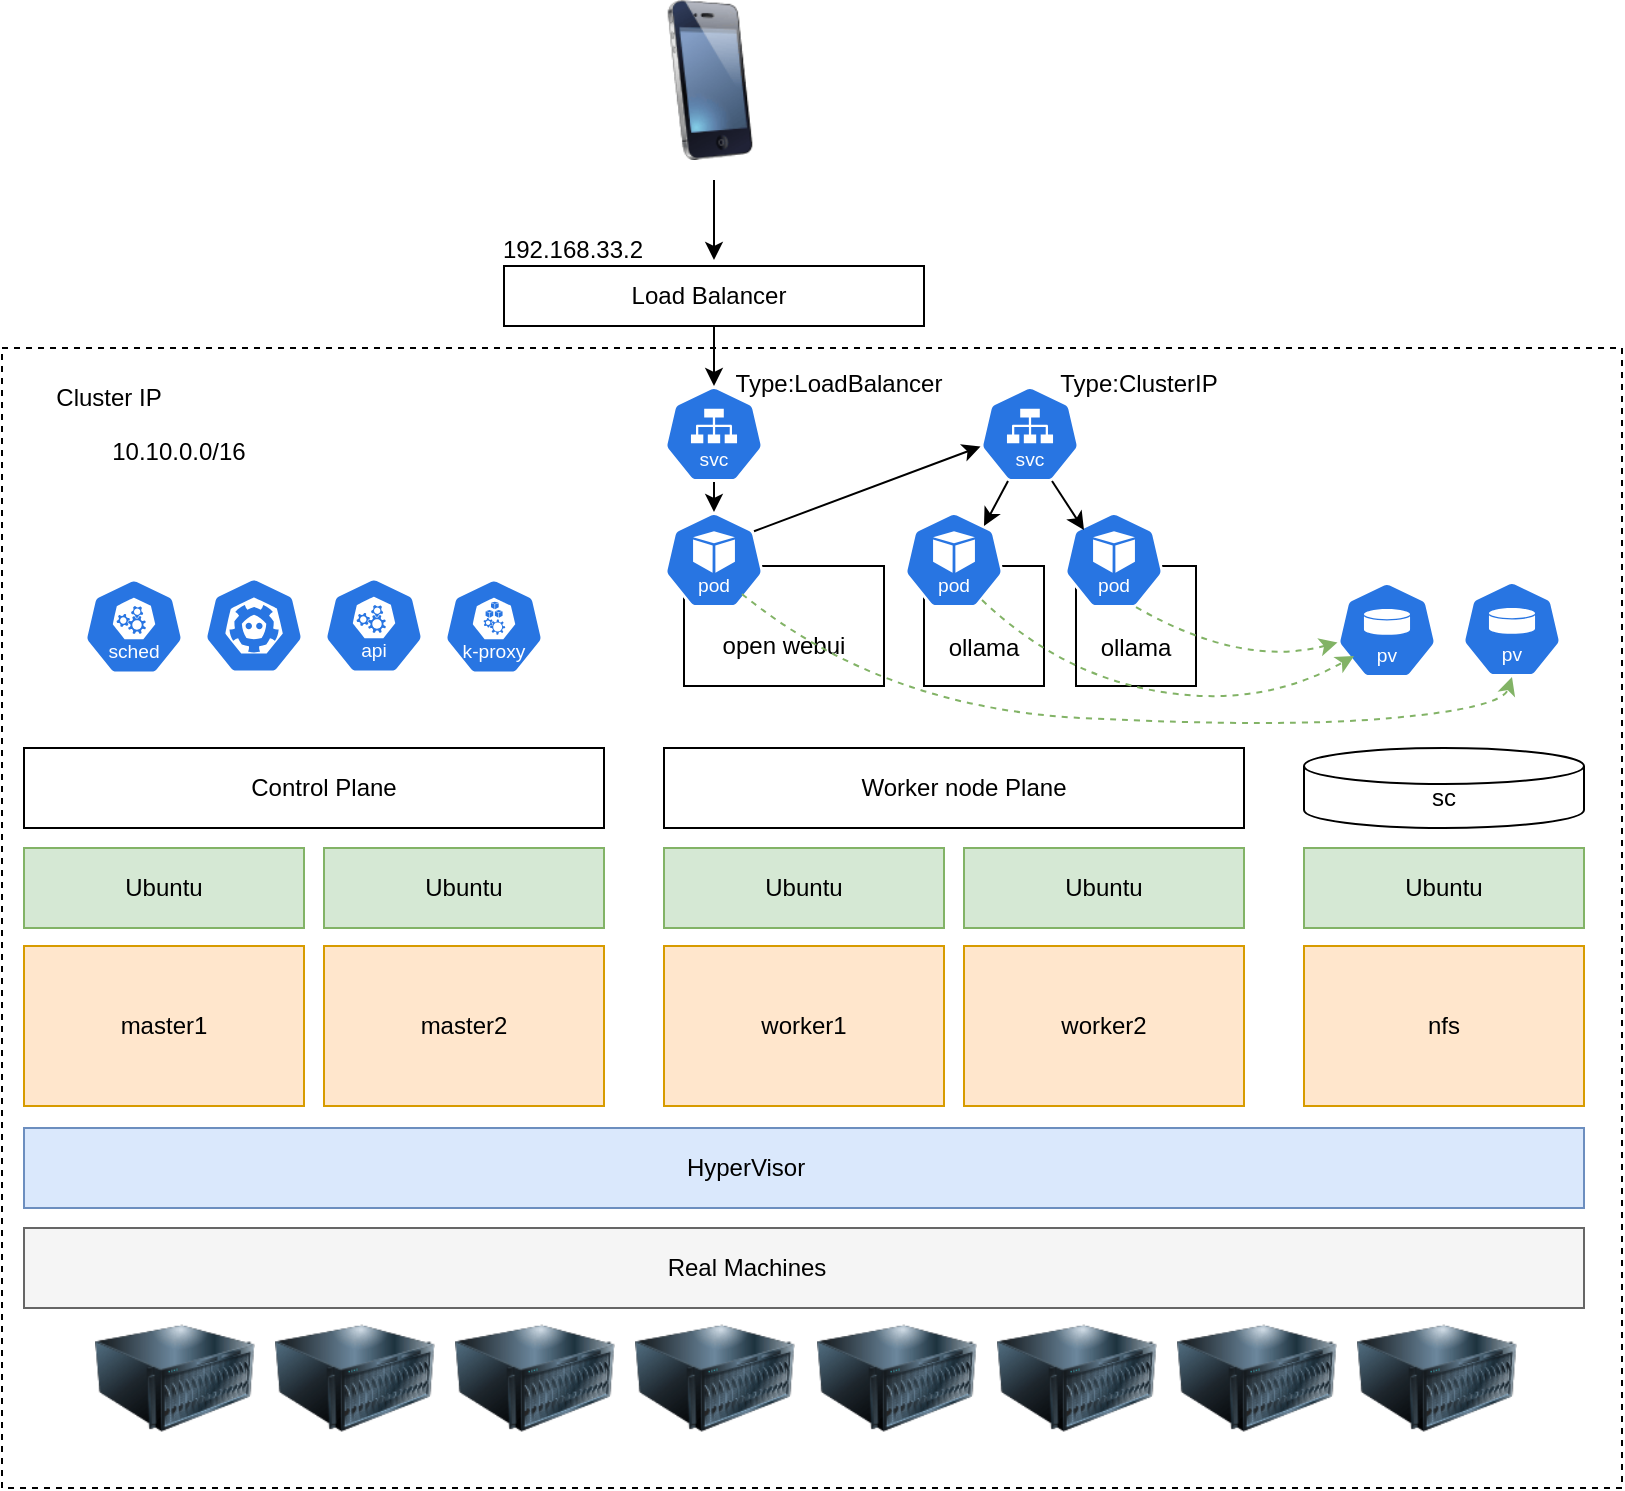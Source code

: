 <mxfile version="28.0.6">
  <diagram name="ページ1" id="nSP_36TQDXZoIRYVtF4_">
    <mxGraphModel dx="976" dy="533" grid="1" gridSize="10" guides="1" tooltips="1" connect="1" arrows="1" fold="1" page="1" pageScale="1" pageWidth="827" pageHeight="1169" math="0" shadow="0">
      <root>
        <mxCell id="0" />
        <mxCell id="1" parent="0" />
        <mxCell id="L8_5H1-Vdc3IW34MDkm2-116" value="" style="rounded=0;whiteSpace=wrap;html=1;fillColor=none;dashed=1;" vertex="1" parent="1">
          <mxGeometry x="10" y="260" width="810" height="570" as="geometry" />
        </mxCell>
        <mxCell id="L8_5H1-Vdc3IW34MDkm2-62" value="" style="rounded=0;whiteSpace=wrap;html=1;" vertex="1" parent="1">
          <mxGeometry x="547" y="369" width="60" height="60" as="geometry" />
        </mxCell>
        <mxCell id="L8_5H1-Vdc3IW34MDkm2-1" value="" style="rounded=0;whiteSpace=wrap;html=1;fillColor=#ffe6cc;strokeColor=#d79b00;" vertex="1" parent="1">
          <mxGeometry x="21" y="559" width="140" height="80" as="geometry" />
        </mxCell>
        <mxCell id="L8_5H1-Vdc3IW34MDkm2-2" value="master1" style="text;html=1;align=center;verticalAlign=middle;whiteSpace=wrap;rounded=0;" vertex="1" parent="1">
          <mxGeometry x="61" y="584" width="60" height="30" as="geometry" />
        </mxCell>
        <mxCell id="L8_5H1-Vdc3IW34MDkm2-3" value="" style="rounded=0;whiteSpace=wrap;html=1;fillColor=#ffe6cc;strokeColor=#d79b00;" vertex="1" parent="1">
          <mxGeometry x="171" y="559" width="140" height="80" as="geometry" />
        </mxCell>
        <mxCell id="L8_5H1-Vdc3IW34MDkm2-4" value="master2" style="text;html=1;align=center;verticalAlign=middle;whiteSpace=wrap;rounded=0;" vertex="1" parent="1">
          <mxGeometry x="211" y="584" width="60" height="30" as="geometry" />
        </mxCell>
        <mxCell id="L8_5H1-Vdc3IW34MDkm2-5" value="" style="rounded=0;whiteSpace=wrap;html=1;fillColor=#ffe6cc;strokeColor=#d79b00;" vertex="1" parent="1">
          <mxGeometry x="661" y="559" width="140" height="80" as="geometry" />
        </mxCell>
        <mxCell id="L8_5H1-Vdc3IW34MDkm2-6" value="nfs" style="text;html=1;align=center;verticalAlign=middle;whiteSpace=wrap;rounded=0;" vertex="1" parent="1">
          <mxGeometry x="701" y="584" width="60" height="30" as="geometry" />
        </mxCell>
        <mxCell id="L8_5H1-Vdc3IW34MDkm2-7" value="" style="rounded=0;whiteSpace=wrap;html=1;fillColor=#dae8fc;strokeColor=#6c8ebf;" vertex="1" parent="1">
          <mxGeometry x="21" y="650" width="780" height="40" as="geometry" />
        </mxCell>
        <mxCell id="L8_5H1-Vdc3IW34MDkm2-8" value="HyperVisor" style="text;html=1;align=center;verticalAlign=middle;whiteSpace=wrap;rounded=0;" vertex="1" parent="1">
          <mxGeometry x="352" y="655" width="60" height="30" as="geometry" />
        </mxCell>
        <mxCell id="L8_5H1-Vdc3IW34MDkm2-12" value="" style="rounded=0;whiteSpace=wrap;html=1;fillColor=#d5e8d4;strokeColor=#82b366;" vertex="1" parent="1">
          <mxGeometry x="21" y="510" width="140" height="40" as="geometry" />
        </mxCell>
        <mxCell id="L8_5H1-Vdc3IW34MDkm2-13" value="Ubuntu" style="text;html=1;align=center;verticalAlign=middle;whiteSpace=wrap;rounded=0;" vertex="1" parent="1">
          <mxGeometry x="61" y="515" width="60" height="30" as="geometry" />
        </mxCell>
        <mxCell id="L8_5H1-Vdc3IW34MDkm2-14" value="" style="rounded=0;whiteSpace=wrap;html=1;fillColor=#d5e8d4;strokeColor=#82b366;" vertex="1" parent="1">
          <mxGeometry x="171" y="510" width="140" height="40" as="geometry" />
        </mxCell>
        <mxCell id="L8_5H1-Vdc3IW34MDkm2-15" value="Ubuntu" style="text;html=1;align=center;verticalAlign=middle;whiteSpace=wrap;rounded=0;" vertex="1" parent="1">
          <mxGeometry x="211" y="515" width="60" height="30" as="geometry" />
        </mxCell>
        <mxCell id="L8_5H1-Vdc3IW34MDkm2-16" value="" style="rounded=0;whiteSpace=wrap;html=1;fillColor=#d5e8d4;strokeColor=#82b366;" vertex="1" parent="1">
          <mxGeometry x="661" y="510" width="140" height="40" as="geometry" />
        </mxCell>
        <mxCell id="L8_5H1-Vdc3IW34MDkm2-17" value="Ubuntu" style="text;html=1;align=center;verticalAlign=middle;whiteSpace=wrap;rounded=0;" vertex="1" parent="1">
          <mxGeometry x="701" y="515" width="60" height="30" as="geometry" />
        </mxCell>
        <mxCell id="L8_5H1-Vdc3IW34MDkm2-18" value="" style="rounded=0;whiteSpace=wrap;html=1;fillColor=#ffe6cc;strokeColor=#d79b00;" vertex="1" parent="1">
          <mxGeometry x="341" y="559" width="140" height="80" as="geometry" />
        </mxCell>
        <mxCell id="L8_5H1-Vdc3IW34MDkm2-19" value="worker1" style="text;html=1;align=center;verticalAlign=middle;whiteSpace=wrap;rounded=0;" vertex="1" parent="1">
          <mxGeometry x="381" y="584" width="60" height="30" as="geometry" />
        </mxCell>
        <mxCell id="L8_5H1-Vdc3IW34MDkm2-21" value="" style="rounded=0;whiteSpace=wrap;html=1;fillColor=#d5e8d4;strokeColor=#82b366;" vertex="1" parent="1">
          <mxGeometry x="341" y="510" width="140" height="40" as="geometry" />
        </mxCell>
        <mxCell id="L8_5H1-Vdc3IW34MDkm2-22" value="Ubuntu" style="text;html=1;align=center;verticalAlign=middle;whiteSpace=wrap;rounded=0;" vertex="1" parent="1">
          <mxGeometry x="381" y="515" width="60" height="30" as="geometry" />
        </mxCell>
        <mxCell id="L8_5H1-Vdc3IW34MDkm2-30" value="" style="rounded=0;whiteSpace=wrap;html=1;" vertex="1" parent="1">
          <mxGeometry x="341" y="460" width="290" height="40" as="geometry" />
        </mxCell>
        <mxCell id="L8_5H1-Vdc3IW34MDkm2-31" value="Worker node Plane" style="text;html=1;align=center;verticalAlign=middle;whiteSpace=wrap;rounded=0;" vertex="1" parent="1">
          <mxGeometry x="421" y="465" width="140" height="30" as="geometry" />
        </mxCell>
        <mxCell id="L8_5H1-Vdc3IW34MDkm2-38" value="" style="rounded=0;whiteSpace=wrap;html=1;fillColor=#ffe6cc;strokeColor=#d79b00;" vertex="1" parent="1">
          <mxGeometry x="491" y="559" width="140" height="80" as="geometry" />
        </mxCell>
        <mxCell id="L8_5H1-Vdc3IW34MDkm2-39" value="worker2" style="text;html=1;align=center;verticalAlign=middle;whiteSpace=wrap;rounded=0;" vertex="1" parent="1">
          <mxGeometry x="531" y="584" width="60" height="30" as="geometry" />
        </mxCell>
        <mxCell id="L8_5H1-Vdc3IW34MDkm2-41" value="" style="rounded=0;whiteSpace=wrap;html=1;fillColor=#d5e8d4;strokeColor=#82b366;" vertex="1" parent="1">
          <mxGeometry x="491" y="510" width="140" height="40" as="geometry" />
        </mxCell>
        <mxCell id="L8_5H1-Vdc3IW34MDkm2-42" value="Ubuntu" style="text;html=1;align=center;verticalAlign=middle;whiteSpace=wrap;rounded=0;" vertex="1" parent="1">
          <mxGeometry x="531" y="515" width="60" height="30" as="geometry" />
        </mxCell>
        <mxCell id="L8_5H1-Vdc3IW34MDkm2-43" value="" style="rounded=0;whiteSpace=wrap;html=1;" vertex="1" parent="1">
          <mxGeometry x="21" y="460" width="290" height="40" as="geometry" />
        </mxCell>
        <mxCell id="L8_5H1-Vdc3IW34MDkm2-44" value="Control Plane" style="text;html=1;align=center;verticalAlign=middle;whiteSpace=wrap;rounded=0;" vertex="1" parent="1">
          <mxGeometry x="101" y="465" width="140" height="30" as="geometry" />
        </mxCell>
        <mxCell id="L8_5H1-Vdc3IW34MDkm2-45" value="" style="shape=cylinder3;whiteSpace=wrap;html=1;boundedLbl=1;backgroundOutline=1;size=9;" vertex="1" parent="1">
          <mxGeometry x="661" y="460" width="140" height="40" as="geometry" />
        </mxCell>
        <mxCell id="L8_5H1-Vdc3IW34MDkm2-46" value="sc" style="text;html=1;align=center;verticalAlign=middle;whiteSpace=wrap;rounded=0;" vertex="1" parent="1">
          <mxGeometry x="701" y="470" width="60" height="30" as="geometry" />
        </mxCell>
        <mxCell id="L8_5H1-Vdc3IW34MDkm2-54" value="" style="rounded=0;whiteSpace=wrap;html=1;" vertex="1" parent="1">
          <mxGeometry x="351" y="369" width="100" height="60" as="geometry" />
        </mxCell>
        <mxCell id="L8_5H1-Vdc3IW34MDkm2-55" value="ollama" style="text;html=1;align=center;verticalAlign=middle;whiteSpace=wrap;rounded=0;" vertex="1" parent="1">
          <mxGeometry x="549" y="394.5" width="56" height="30" as="geometry" />
        </mxCell>
        <mxCell id="L8_5H1-Vdc3IW34MDkm2-60" value="" style="rounded=0;whiteSpace=wrap;html=1;" vertex="1" parent="1">
          <mxGeometry x="471" y="369" width="60" height="60" as="geometry" />
        </mxCell>
        <mxCell id="L8_5H1-Vdc3IW34MDkm2-61" value="ollama" style="text;html=1;align=center;verticalAlign=middle;whiteSpace=wrap;rounded=0;" vertex="1" parent="1">
          <mxGeometry x="473" y="395" width="56" height="30" as="geometry" />
        </mxCell>
        <mxCell id="L8_5H1-Vdc3IW34MDkm2-63" value="open&amp;nbsp;&lt;span style=&quot;background-color: transparent; color: light-dark(rgb(0, 0, 0), rgb(255, 255, 255));&quot;&gt;webui&lt;/span&gt;" style="text;html=1;align=center;verticalAlign=middle;whiteSpace=wrap;rounded=0;" vertex="1" parent="1">
          <mxGeometry x="351" y="396.5" width="100" height="25" as="geometry" />
        </mxCell>
        <mxCell id="L8_5H1-Vdc3IW34MDkm2-85" value="" style="aspect=fixed;sketch=0;html=1;dashed=0;whitespace=wrap;verticalLabelPosition=bottom;verticalAlign=top;fillColor=#2875E2;strokeColor=#ffffff;points=[[0.005,0.63,0],[0.1,0.2,0],[0.9,0.2,0],[0.5,0,0],[0.995,0.63,0],[0.72,0.99,0],[0.5,1,0],[0.28,0.99,0]];shape=mxgraph.kubernetes.icon2;kubernetesLabel=1;prIcon=pod" vertex="1" parent="1">
          <mxGeometry x="341" y="342" width="50" height="48" as="geometry" />
        </mxCell>
        <mxCell id="L8_5H1-Vdc3IW34MDkm2-86" value="" style="aspect=fixed;sketch=0;html=1;dashed=0;whitespace=wrap;verticalLabelPosition=bottom;verticalAlign=top;fillColor=#2875E2;strokeColor=#ffffff;points=[[0.005,0.63,0],[0.1,0.2,0],[0.9,0.2,0],[0.5,0,0],[0.995,0.63,0],[0.72,0.99,0],[0.5,1,0],[0.28,0.99,0]];shape=mxgraph.kubernetes.icon2;kubernetesLabel=1;prIcon=pod" vertex="1" parent="1">
          <mxGeometry x="461" y="342" width="50" height="48" as="geometry" />
        </mxCell>
        <mxCell id="L8_5H1-Vdc3IW34MDkm2-88" value="" style="aspect=fixed;sketch=0;html=1;dashed=0;whitespace=wrap;verticalLabelPosition=bottom;verticalAlign=top;fillColor=#2875E2;strokeColor=#ffffff;points=[[0.005,0.63,0],[0.1,0.2,0],[0.9,0.2,0],[0.5,0,0],[0.995,0.63,0],[0.72,0.99,0],[0.5,1,0],[0.28,0.99,0]];shape=mxgraph.kubernetes.icon2;kubernetesLabel=1;prIcon=pv" vertex="1" parent="1">
          <mxGeometry x="677.5" y="377" width="50" height="48" as="geometry" />
        </mxCell>
        <mxCell id="L8_5H1-Vdc3IW34MDkm2-89" value="" style="aspect=fixed;sketch=0;html=1;dashed=0;whitespace=wrap;verticalLabelPosition=bottom;verticalAlign=top;fillColor=#2875E2;strokeColor=#ffffff;points=[[0.005,0.63,0],[0.1,0.2,0],[0.9,0.2,0],[0.5,0,0],[0.995,0.63,0],[0.72,0.99,0],[0.5,1,0],[0.28,0.99,0]];shape=mxgraph.kubernetes.icon2;kubernetesLabel=1;prIcon=pv" vertex="1" parent="1">
          <mxGeometry x="740" y="376.5" width="50" height="48" as="geometry" />
        </mxCell>
        <mxCell id="L8_5H1-Vdc3IW34MDkm2-90" value="" style="aspect=fixed;sketch=0;html=1;dashed=0;whitespace=wrap;verticalLabelPosition=bottom;verticalAlign=top;fillColor=#2875E2;strokeColor=#ffffff;points=[[0.005,0.63,0],[0.1,0.2,0],[0.9,0.2,0],[0.5,0,0],[0.995,0.63,0],[0.72,0.99,0],[0.5,1,0],[0.28,0.99,0]];shape=mxgraph.kubernetes.icon2;kubernetesLabel=1;prIcon=pod" vertex="1" parent="1">
          <mxGeometry x="541" y="342" width="50" height="48" as="geometry" />
        </mxCell>
        <mxCell id="L8_5H1-Vdc3IW34MDkm2-91" value="" style="aspect=fixed;sketch=0;html=1;dashed=0;whitespace=wrap;verticalLabelPosition=bottom;verticalAlign=top;fillColor=#2875E2;strokeColor=#ffffff;points=[[0.005,0.63,0],[0.1,0.2,0],[0.9,0.2,0],[0.5,0,0],[0.995,0.63,0],[0.72,0.99,0],[0.5,1,0],[0.28,0.99,0]];shape=mxgraph.kubernetes.icon2;kubernetesLabel=1;prIcon=sched" vertex="1" parent="1">
          <mxGeometry x="51" y="375.25" width="50" height="48" as="geometry" />
        </mxCell>
        <mxCell id="L8_5H1-Vdc3IW34MDkm2-92" value="" style="aspect=fixed;sketch=0;html=1;dashed=0;whitespace=wrap;verticalLabelPosition=bottom;verticalAlign=top;fillColor=#2875E2;strokeColor=#ffffff;points=[[0.005,0.63,0],[0.1,0.2,0],[0.9,0.2,0],[0.5,0,0],[0.995,0.63,0],[0.72,0.99,0],[0.5,1,0],[0.28,0.99,0]];shape=mxgraph.kubernetes.icon2;prIcon=etcd" vertex="1" parent="1">
          <mxGeometry x="111" y="374.75" width="50" height="48" as="geometry" />
        </mxCell>
        <mxCell id="L8_5H1-Vdc3IW34MDkm2-93" value="" style="aspect=fixed;sketch=0;html=1;dashed=0;whitespace=wrap;verticalLabelPosition=bottom;verticalAlign=top;fillColor=#2875E2;strokeColor=#ffffff;points=[[0.005,0.63,0],[0.1,0.2,0],[0.9,0.2,0],[0.5,0,0],[0.995,0.63,0],[0.72,0.99,0],[0.5,1,0],[0.28,0.99,0]];shape=mxgraph.kubernetes.icon2;kubernetesLabel=1;prIcon=api" vertex="1" parent="1">
          <mxGeometry x="171" y="374.75" width="50" height="48" as="geometry" />
        </mxCell>
        <mxCell id="L8_5H1-Vdc3IW34MDkm2-94" value="" style="aspect=fixed;sketch=0;html=1;dashed=0;whitespace=wrap;verticalLabelPosition=bottom;verticalAlign=top;fillColor=#2875E2;strokeColor=#ffffff;points=[[0.005,0.63,0],[0.1,0.2,0],[0.9,0.2,0],[0.5,0,0],[0.995,0.63,0],[0.72,0.99,0],[0.5,1,0],[0.28,0.99,0]];shape=mxgraph.kubernetes.icon2;kubernetesLabel=1;prIcon=k_proxy" vertex="1" parent="1">
          <mxGeometry x="231" y="375.25" width="50" height="48" as="geometry" />
        </mxCell>
        <mxCell id="L8_5H1-Vdc3IW34MDkm2-96" value="" style="aspect=fixed;sketch=0;html=1;dashed=0;whitespace=wrap;verticalLabelPosition=bottom;verticalAlign=top;fillColor=#2875E2;strokeColor=#ffffff;points=[[0.005,0.63,0],[0.1,0.2,0],[0.9,0.2,0],[0.5,0,0],[0.995,0.63,0],[0.72,0.99,0],[0.5,1,0],[0.28,0.99,0]];shape=mxgraph.kubernetes.icon2;kubernetesLabel=1;prIcon=svc" vertex="1" parent="1">
          <mxGeometry x="499" y="279" width="50" height="48" as="geometry" />
        </mxCell>
        <mxCell id="L8_5H1-Vdc3IW34MDkm2-97" value="" style="aspect=fixed;sketch=0;html=1;dashed=0;whitespace=wrap;verticalLabelPosition=bottom;verticalAlign=top;fillColor=#2875E2;strokeColor=#ffffff;points=[[0.005,0.63,0],[0.1,0.2,0],[0.9,0.2,0],[0.5,0,0],[0.995,0.63,0],[0.72,0.99,0],[0.5,1,0],[0.28,0.99,0]];shape=mxgraph.kubernetes.icon2;kubernetesLabel=1;prIcon=svc" vertex="1" parent="1">
          <mxGeometry x="341" y="279" width="50" height="48" as="geometry" />
        </mxCell>
        <mxCell id="L8_5H1-Vdc3IW34MDkm2-99" value="" style="endArrow=classic;html=1;rounded=0;exitX=0.9;exitY=0.2;exitDx=0;exitDy=0;exitPerimeter=0;entryX=0.005;entryY=0.63;entryDx=0;entryDy=0;entryPerimeter=0;" edge="1" parent="1" source="L8_5H1-Vdc3IW34MDkm2-85" target="L8_5H1-Vdc3IW34MDkm2-96">
          <mxGeometry width="50" height="50" relative="1" as="geometry">
            <mxPoint x="391" y="479" as="sourcePoint" />
            <mxPoint x="441" y="429" as="targetPoint" />
          </mxGeometry>
        </mxCell>
        <mxCell id="L8_5H1-Vdc3IW34MDkm2-100" value="" style="endArrow=classic;html=1;rounded=0;exitX=0.28;exitY=0.99;exitDx=0;exitDy=0;exitPerimeter=0;" edge="1" parent="1" source="L8_5H1-Vdc3IW34MDkm2-96">
          <mxGeometry width="50" height="50" relative="1" as="geometry">
            <mxPoint x="521" y="329" as="sourcePoint" />
            <mxPoint x="501" y="349" as="targetPoint" />
          </mxGeometry>
        </mxCell>
        <mxCell id="L8_5H1-Vdc3IW34MDkm2-101" value="" style="endArrow=classic;html=1;rounded=0;exitX=0.72;exitY=0.99;exitDx=0;exitDy=0;exitPerimeter=0;" edge="1" parent="1" source="L8_5H1-Vdc3IW34MDkm2-96">
          <mxGeometry width="50" height="50" relative="1" as="geometry">
            <mxPoint x="572" y="329" as="sourcePoint" />
            <mxPoint x="551" y="351" as="targetPoint" />
          </mxGeometry>
        </mxCell>
        <mxCell id="L8_5H1-Vdc3IW34MDkm2-102" value="" style="endArrow=classic;html=1;rounded=0;entryX=0.5;entryY=0;entryDx=0;entryDy=0;entryPerimeter=0;exitX=0.5;exitY=1;exitDx=0;exitDy=0;exitPerimeter=0;" edge="1" parent="1" source="L8_5H1-Vdc3IW34MDkm2-97" target="L8_5H1-Vdc3IW34MDkm2-85">
          <mxGeometry width="50" height="50" relative="1" as="geometry">
            <mxPoint x="391" y="479" as="sourcePoint" />
            <mxPoint x="441" y="429" as="targetPoint" />
          </mxGeometry>
        </mxCell>
        <mxCell id="L8_5H1-Vdc3IW34MDkm2-103" value="" style="rounded=0;whiteSpace=wrap;html=1;" vertex="1" parent="1">
          <mxGeometry x="261" y="219" width="210" height="30" as="geometry" />
        </mxCell>
        <mxCell id="L8_5H1-Vdc3IW34MDkm2-104" value="" style="endArrow=classic;html=1;rounded=0;entryX=0.5;entryY=0;entryDx=0;entryDy=0;entryPerimeter=0;exitX=0.5;exitY=1;exitDx=0;exitDy=0;" edge="1" parent="1" source="L8_5H1-Vdc3IW34MDkm2-103" target="L8_5H1-Vdc3IW34MDkm2-97">
          <mxGeometry width="50" height="50" relative="1" as="geometry">
            <mxPoint x="451" y="299" as="sourcePoint" />
            <mxPoint x="451" y="314" as="targetPoint" />
          </mxGeometry>
        </mxCell>
        <mxCell id="L8_5H1-Vdc3IW34MDkm2-105" value="Load Balancer" style="text;html=1;align=center;verticalAlign=middle;whiteSpace=wrap;rounded=0;" vertex="1" parent="1">
          <mxGeometry x="316" y="219" width="95" height="30" as="geometry" />
        </mxCell>
        <mxCell id="L8_5H1-Vdc3IW34MDkm2-106" value="192.168.33.2" style="text;html=1;align=center;verticalAlign=middle;whiteSpace=wrap;rounded=0;" vertex="1" parent="1">
          <mxGeometry x="248" y="196" width="95" height="30" as="geometry" />
        </mxCell>
        <mxCell id="L8_5H1-Vdc3IW34MDkm2-108" value="" style="endArrow=classic;html=1;rounded=0;exitX=0.5;exitY=1;exitDx=0;exitDy=0;" edge="1" parent="1">
          <mxGeometry width="50" height="50" relative="1" as="geometry">
            <mxPoint x="366" y="176" as="sourcePoint" />
            <mxPoint x="366" y="216" as="targetPoint" />
          </mxGeometry>
        </mxCell>
        <mxCell id="L8_5H1-Vdc3IW34MDkm2-109" value="" style="image;html=1;image=img/lib/clip_art/telecommunication/iPhone_128x128.png" vertex="1" parent="1">
          <mxGeometry x="324" y="86" width="80" height="80" as="geometry" />
        </mxCell>
        <mxCell id="L8_5H1-Vdc3IW34MDkm2-112" value="" style="curved=1;endArrow=classic;html=1;rounded=0;entryX=0.005;entryY=0.63;entryDx=0;entryDy=0;entryPerimeter=0;exitX=0.72;exitY=0.99;exitDx=0;exitDy=0;exitPerimeter=0;dashed=1;fillColor=#d5e8d4;strokeColor=#82b366;" edge="1" parent="1" source="L8_5H1-Vdc3IW34MDkm2-90" target="L8_5H1-Vdc3IW34MDkm2-88">
          <mxGeometry width="50" height="50" relative="1" as="geometry">
            <mxPoint x="591" y="369" as="sourcePoint" />
            <mxPoint x="668" y="382.98" as="targetPoint" />
            <Array as="points">
              <mxPoint x="630" y="420" />
            </Array>
          </mxGeometry>
        </mxCell>
        <mxCell id="L8_5H1-Vdc3IW34MDkm2-113" value="" style="curved=1;endArrow=classic;html=1;rounded=0;entryX=0.17;entryY=0.771;entryDx=0;entryDy=0;entryPerimeter=0;dashed=1;fillColor=#d5e8d4;strokeColor=#82b366;" edge="1" parent="1" target="L8_5H1-Vdc3IW34MDkm2-88">
          <mxGeometry width="50" height="50" relative="1" as="geometry">
            <mxPoint x="500" y="386" as="sourcePoint" />
            <mxPoint x="581" y="390" as="targetPoint" />
            <Array as="points">
              <mxPoint x="540" y="424" />
              <mxPoint x="640" y="440" />
            </Array>
          </mxGeometry>
        </mxCell>
        <mxCell id="L8_5H1-Vdc3IW34MDkm2-114" value="" style="curved=1;endArrow=classic;html=1;rounded=0;entryX=0.5;entryY=1;entryDx=0;entryDy=0;entryPerimeter=0;exitX=0.78;exitY=0.854;exitDx=0;exitDy=0;exitPerimeter=0;dashed=1;fillColor=#d5e8d4;strokeColor=#82b366;" edge="1" parent="1" source="L8_5H1-Vdc3IW34MDkm2-85" target="L8_5H1-Vdc3IW34MDkm2-89">
          <mxGeometry width="50" height="50" relative="1" as="geometry">
            <mxPoint x="620" y="396" as="sourcePoint" />
            <mxPoint x="840" y="406" as="targetPoint" />
            <Array as="points">
              <mxPoint x="450" y="440" />
              <mxPoint x="650" y="450" />
              <mxPoint x="760" y="440" />
            </Array>
          </mxGeometry>
        </mxCell>
        <mxCell id="L8_5H1-Vdc3IW34MDkm2-117" value="" style="rounded=0;whiteSpace=wrap;html=1;fillColor=#f5f5f5;fontColor=#333333;strokeColor=#666666;" vertex="1" parent="1">
          <mxGeometry x="21" y="700" width="780" height="40" as="geometry" />
        </mxCell>
        <mxCell id="L8_5H1-Vdc3IW34MDkm2-118" value="Real Machines" style="text;html=1;align=center;verticalAlign=middle;whiteSpace=wrap;rounded=0;" vertex="1" parent="1">
          <mxGeometry x="336.5" y="705" width="91" height="30" as="geometry" />
        </mxCell>
        <mxCell id="L8_5H1-Vdc3IW34MDkm2-119" value="" style="image;html=1;image=img/lib/clip_art/computers/Server_128x128.png" vertex="1" parent="1">
          <mxGeometry x="56.5" y="735" width="80" height="80" as="geometry" />
        </mxCell>
        <mxCell id="L8_5H1-Vdc3IW34MDkm2-120" value="" style="image;html=1;image=img/lib/clip_art/computers/Server_128x128.png" vertex="1" parent="1">
          <mxGeometry x="146.5" y="735" width="80" height="80" as="geometry" />
        </mxCell>
        <mxCell id="L8_5H1-Vdc3IW34MDkm2-121" value="" style="image;html=1;image=img/lib/clip_art/computers/Server_128x128.png" vertex="1" parent="1">
          <mxGeometry x="236.5" y="735" width="80" height="80" as="geometry" />
        </mxCell>
        <mxCell id="L8_5H1-Vdc3IW34MDkm2-122" value="" style="image;html=1;image=img/lib/clip_art/computers/Server_128x128.png" vertex="1" parent="1">
          <mxGeometry x="326.5" y="735" width="80" height="80" as="geometry" />
        </mxCell>
        <mxCell id="L8_5H1-Vdc3IW34MDkm2-123" value="" style="image;html=1;image=img/lib/clip_art/computers/Server_128x128.png" vertex="1" parent="1">
          <mxGeometry x="417.5" y="735" width="80" height="80" as="geometry" />
        </mxCell>
        <mxCell id="L8_5H1-Vdc3IW34MDkm2-124" value="" style="image;html=1;image=img/lib/clip_art/computers/Server_128x128.png" vertex="1" parent="1">
          <mxGeometry x="507.5" y="735" width="80" height="80" as="geometry" />
        </mxCell>
        <mxCell id="L8_5H1-Vdc3IW34MDkm2-125" value="" style="image;html=1;image=img/lib/clip_art/computers/Server_128x128.png" vertex="1" parent="1">
          <mxGeometry x="597.5" y="735" width="80" height="80" as="geometry" />
        </mxCell>
        <mxCell id="L8_5H1-Vdc3IW34MDkm2-126" value="" style="image;html=1;image=img/lib/clip_art/computers/Server_128x128.png" vertex="1" parent="1">
          <mxGeometry x="687.5" y="735" width="80" height="80" as="geometry" />
        </mxCell>
        <mxCell id="L8_5H1-Vdc3IW34MDkm2-132" value="Cluster IP" style="text;html=1;align=center;verticalAlign=middle;whiteSpace=wrap;rounded=0;" vertex="1" parent="1">
          <mxGeometry x="16" y="270" width="95" height="30" as="geometry" />
        </mxCell>
        <mxCell id="L8_5H1-Vdc3IW34MDkm2-133" value="10.10.0.0/16" style="text;html=1;align=center;verticalAlign=middle;whiteSpace=wrap;rounded=0;" vertex="1" parent="1">
          <mxGeometry x="51" y="297" width="95" height="30" as="geometry" />
        </mxCell>
        <mxCell id="L8_5H1-Vdc3IW34MDkm2-134" value="Type:LoadBalancer" style="text;html=1;align=center;verticalAlign=middle;whiteSpace=wrap;rounded=0;" vertex="1" parent="1">
          <mxGeometry x="381" y="263" width="95" height="30" as="geometry" />
        </mxCell>
        <mxCell id="L8_5H1-Vdc3IW34MDkm2-135" value="Type:ClusterIP" style="text;html=1;align=center;verticalAlign=middle;whiteSpace=wrap;rounded=0;" vertex="1" parent="1">
          <mxGeometry x="531" y="263" width="95" height="30" as="geometry" />
        </mxCell>
      </root>
    </mxGraphModel>
  </diagram>
</mxfile>
